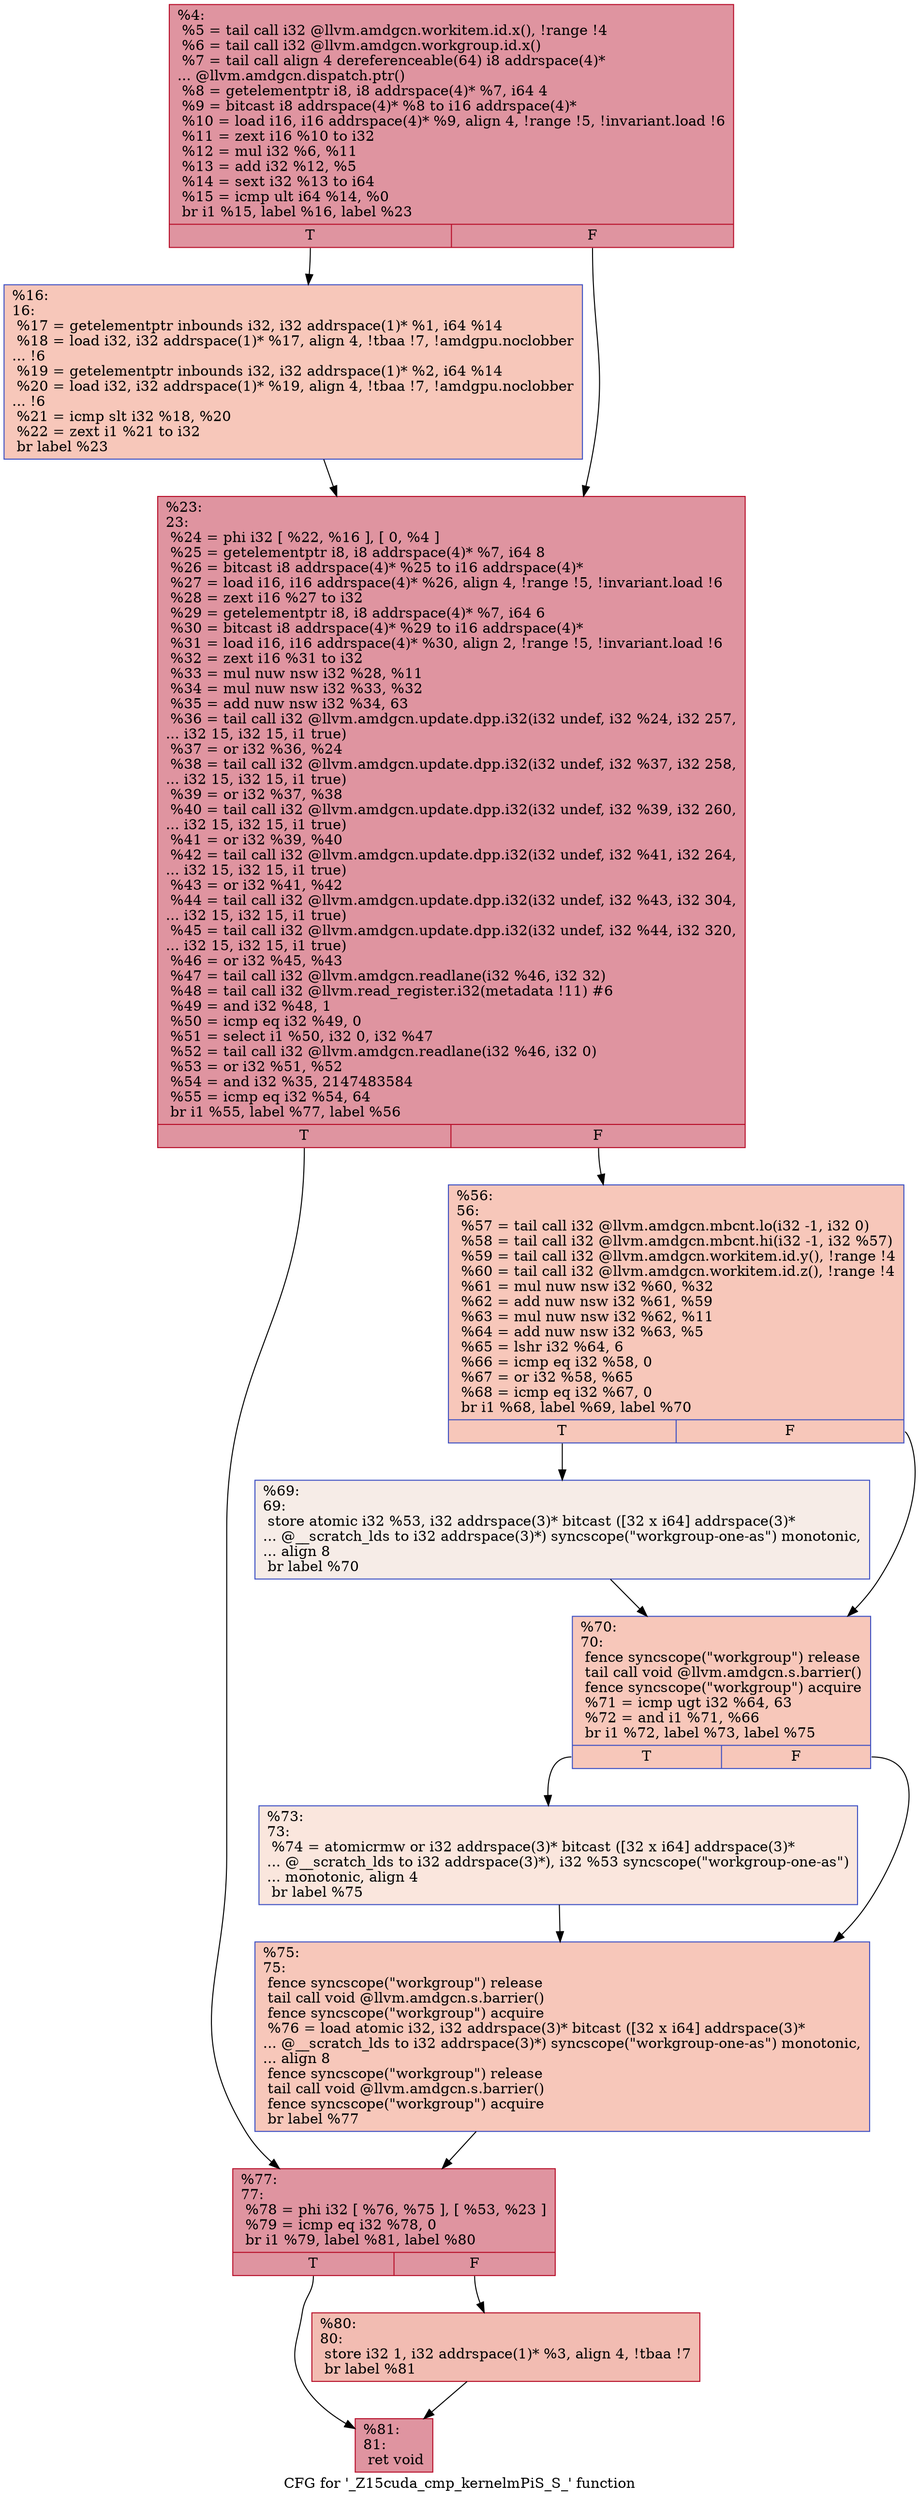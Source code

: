 digraph "CFG for '_Z15cuda_cmp_kernelmPiS_S_' function" {
	label="CFG for '_Z15cuda_cmp_kernelmPiS_S_' function";

	Node0x4587050 [shape=record,color="#b70d28ff", style=filled, fillcolor="#b70d2870",label="{%4:\l  %5 = tail call i32 @llvm.amdgcn.workitem.id.x(), !range !4\l  %6 = tail call i32 @llvm.amdgcn.workgroup.id.x()\l  %7 = tail call align 4 dereferenceable(64) i8 addrspace(4)*\l... @llvm.amdgcn.dispatch.ptr()\l  %8 = getelementptr i8, i8 addrspace(4)* %7, i64 4\l  %9 = bitcast i8 addrspace(4)* %8 to i16 addrspace(4)*\l  %10 = load i16, i16 addrspace(4)* %9, align 4, !range !5, !invariant.load !6\l  %11 = zext i16 %10 to i32\l  %12 = mul i32 %6, %11\l  %13 = add i32 %12, %5\l  %14 = sext i32 %13 to i64\l  %15 = icmp ult i64 %14, %0\l  br i1 %15, label %16, label %23\l|{<s0>T|<s1>F}}"];
	Node0x4587050:s0 -> Node0x45870a0;
	Node0x4587050:s1 -> Node0x4589050;
	Node0x45870a0 [shape=record,color="#3d50c3ff", style=filled, fillcolor="#ec7f6370",label="{%16:\l16:                                               \l  %17 = getelementptr inbounds i32, i32 addrspace(1)* %1, i64 %14\l  %18 = load i32, i32 addrspace(1)* %17, align 4, !tbaa !7, !amdgpu.noclobber\l... !6\l  %19 = getelementptr inbounds i32, i32 addrspace(1)* %2, i64 %14\l  %20 = load i32, i32 addrspace(1)* %19, align 4, !tbaa !7, !amdgpu.noclobber\l... !6\l  %21 = icmp slt i32 %18, %20\l  %22 = zext i1 %21 to i32\l  br label %23\l}"];
	Node0x45870a0 -> Node0x4589050;
	Node0x4589050 [shape=record,color="#b70d28ff", style=filled, fillcolor="#b70d2870",label="{%23:\l23:                                               \l  %24 = phi i32 [ %22, %16 ], [ 0, %4 ]\l  %25 = getelementptr i8, i8 addrspace(4)* %7, i64 8\l  %26 = bitcast i8 addrspace(4)* %25 to i16 addrspace(4)*\l  %27 = load i16, i16 addrspace(4)* %26, align 4, !range !5, !invariant.load !6\l  %28 = zext i16 %27 to i32\l  %29 = getelementptr i8, i8 addrspace(4)* %7, i64 6\l  %30 = bitcast i8 addrspace(4)* %29 to i16 addrspace(4)*\l  %31 = load i16, i16 addrspace(4)* %30, align 2, !range !5, !invariant.load !6\l  %32 = zext i16 %31 to i32\l  %33 = mul nuw nsw i32 %28, %11\l  %34 = mul nuw nsw i32 %33, %32\l  %35 = add nuw nsw i32 %34, 63\l  %36 = tail call i32 @llvm.amdgcn.update.dpp.i32(i32 undef, i32 %24, i32 257,\l... i32 15, i32 15, i1 true)\l  %37 = or i32 %36, %24\l  %38 = tail call i32 @llvm.amdgcn.update.dpp.i32(i32 undef, i32 %37, i32 258,\l... i32 15, i32 15, i1 true)\l  %39 = or i32 %37, %38\l  %40 = tail call i32 @llvm.amdgcn.update.dpp.i32(i32 undef, i32 %39, i32 260,\l... i32 15, i32 15, i1 true)\l  %41 = or i32 %39, %40\l  %42 = tail call i32 @llvm.amdgcn.update.dpp.i32(i32 undef, i32 %41, i32 264,\l... i32 15, i32 15, i1 true)\l  %43 = or i32 %41, %42\l  %44 = tail call i32 @llvm.amdgcn.update.dpp.i32(i32 undef, i32 %43, i32 304,\l... i32 15, i32 15, i1 true)\l  %45 = tail call i32 @llvm.amdgcn.update.dpp.i32(i32 undef, i32 %44, i32 320,\l... i32 15, i32 15, i1 true)\l  %46 = or i32 %45, %43\l  %47 = tail call i32 @llvm.amdgcn.readlane(i32 %46, i32 32)\l  %48 = tail call i32 @llvm.read_register.i32(metadata !11) #6\l  %49 = and i32 %48, 1\l  %50 = icmp eq i32 %49, 0\l  %51 = select i1 %50, i32 0, i32 %47\l  %52 = tail call i32 @llvm.amdgcn.readlane(i32 %46, i32 0)\l  %53 = or i32 %51, %52\l  %54 = and i32 %35, 2147483584\l  %55 = icmp eq i32 %54, 64\l  br i1 %55, label %77, label %56\l|{<s0>T|<s1>F}}"];
	Node0x4589050:s0 -> Node0x458d060;
	Node0x4589050:s1 -> Node0x458d0b0;
	Node0x458d0b0 [shape=record,color="#3d50c3ff", style=filled, fillcolor="#ec7f6370",label="{%56:\l56:                                               \l  %57 = tail call i32 @llvm.amdgcn.mbcnt.lo(i32 -1, i32 0)\l  %58 = tail call i32 @llvm.amdgcn.mbcnt.hi(i32 -1, i32 %57)\l  %59 = tail call i32 @llvm.amdgcn.workitem.id.y(), !range !4\l  %60 = tail call i32 @llvm.amdgcn.workitem.id.z(), !range !4\l  %61 = mul nuw nsw i32 %60, %32\l  %62 = add nuw nsw i32 %61, %59\l  %63 = mul nuw nsw i32 %62, %11\l  %64 = add nuw nsw i32 %63, %5\l  %65 = lshr i32 %64, 6\l  %66 = icmp eq i32 %58, 0\l  %67 = or i32 %58, %65\l  %68 = icmp eq i32 %67, 0\l  br i1 %68, label %69, label %70\l|{<s0>T|<s1>F}}"];
	Node0x458d0b0:s0 -> Node0x458b0c0;
	Node0x458d0b0:s1 -> Node0x458e800;
	Node0x458b0c0 [shape=record,color="#3d50c3ff", style=filled, fillcolor="#ead5c970",label="{%69:\l69:                                               \l  store atomic i32 %53, i32 addrspace(3)* bitcast ([32 x i64] addrspace(3)*\l... @__scratch_lds to i32 addrspace(3)*) syncscope(\"workgroup-one-as\") monotonic,\l... align 8\l  br label %70\l}"];
	Node0x458b0c0 -> Node0x458e800;
	Node0x458e800 [shape=record,color="#3d50c3ff", style=filled, fillcolor="#ec7f6370",label="{%70:\l70:                                               \l  fence syncscope(\"workgroup\") release\l  tail call void @llvm.amdgcn.s.barrier()\l  fence syncscope(\"workgroup\") acquire\l  %71 = icmp ugt i32 %64, 63\l  %72 = and i1 %71, %66\l  br i1 %72, label %73, label %75\l|{<s0>T|<s1>F}}"];
	Node0x458e800:s0 -> Node0x458f0b0;
	Node0x458e800:s1 -> Node0x458f100;
	Node0x458f0b0 [shape=record,color="#3d50c3ff", style=filled, fillcolor="#f3c7b170",label="{%73:\l73:                                               \l  %74 = atomicrmw or i32 addrspace(3)* bitcast ([32 x i64] addrspace(3)*\l... @__scratch_lds to i32 addrspace(3)*), i32 %53 syncscope(\"workgroup-one-as\")\l... monotonic, align 4\l  br label %75\l}"];
	Node0x458f0b0 -> Node0x458f100;
	Node0x458f100 [shape=record,color="#3d50c3ff", style=filled, fillcolor="#ec7f6370",label="{%75:\l75:                                               \l  fence syncscope(\"workgroup\") release\l  tail call void @llvm.amdgcn.s.barrier()\l  fence syncscope(\"workgroup\") acquire\l  %76 = load atomic i32, i32 addrspace(3)* bitcast ([32 x i64] addrspace(3)*\l... @__scratch_lds to i32 addrspace(3)*) syncscope(\"workgroup-one-as\") monotonic,\l... align 8\l  fence syncscope(\"workgroup\") release\l  tail call void @llvm.amdgcn.s.barrier()\l  fence syncscope(\"workgroup\") acquire\l  br label %77\l}"];
	Node0x458f100 -> Node0x458d060;
	Node0x458d060 [shape=record,color="#b70d28ff", style=filled, fillcolor="#b70d2870",label="{%77:\l77:                                               \l  %78 = phi i32 [ %76, %75 ], [ %53, %23 ]\l  %79 = icmp eq i32 %78, 0\l  br i1 %79, label %81, label %80\l|{<s0>T|<s1>F}}"];
	Node0x458d060:s0 -> Node0x458f8d0;
	Node0x458d060:s1 -> Node0x458f920;
	Node0x458f920 [shape=record,color="#b70d28ff", style=filled, fillcolor="#e1675170",label="{%80:\l80:                                               \l  store i32 1, i32 addrspace(1)* %3, align 4, !tbaa !7\l  br label %81\l}"];
	Node0x458f920 -> Node0x458f8d0;
	Node0x458f8d0 [shape=record,color="#b70d28ff", style=filled, fillcolor="#b70d2870",label="{%81:\l81:                                               \l  ret void\l}"];
}
